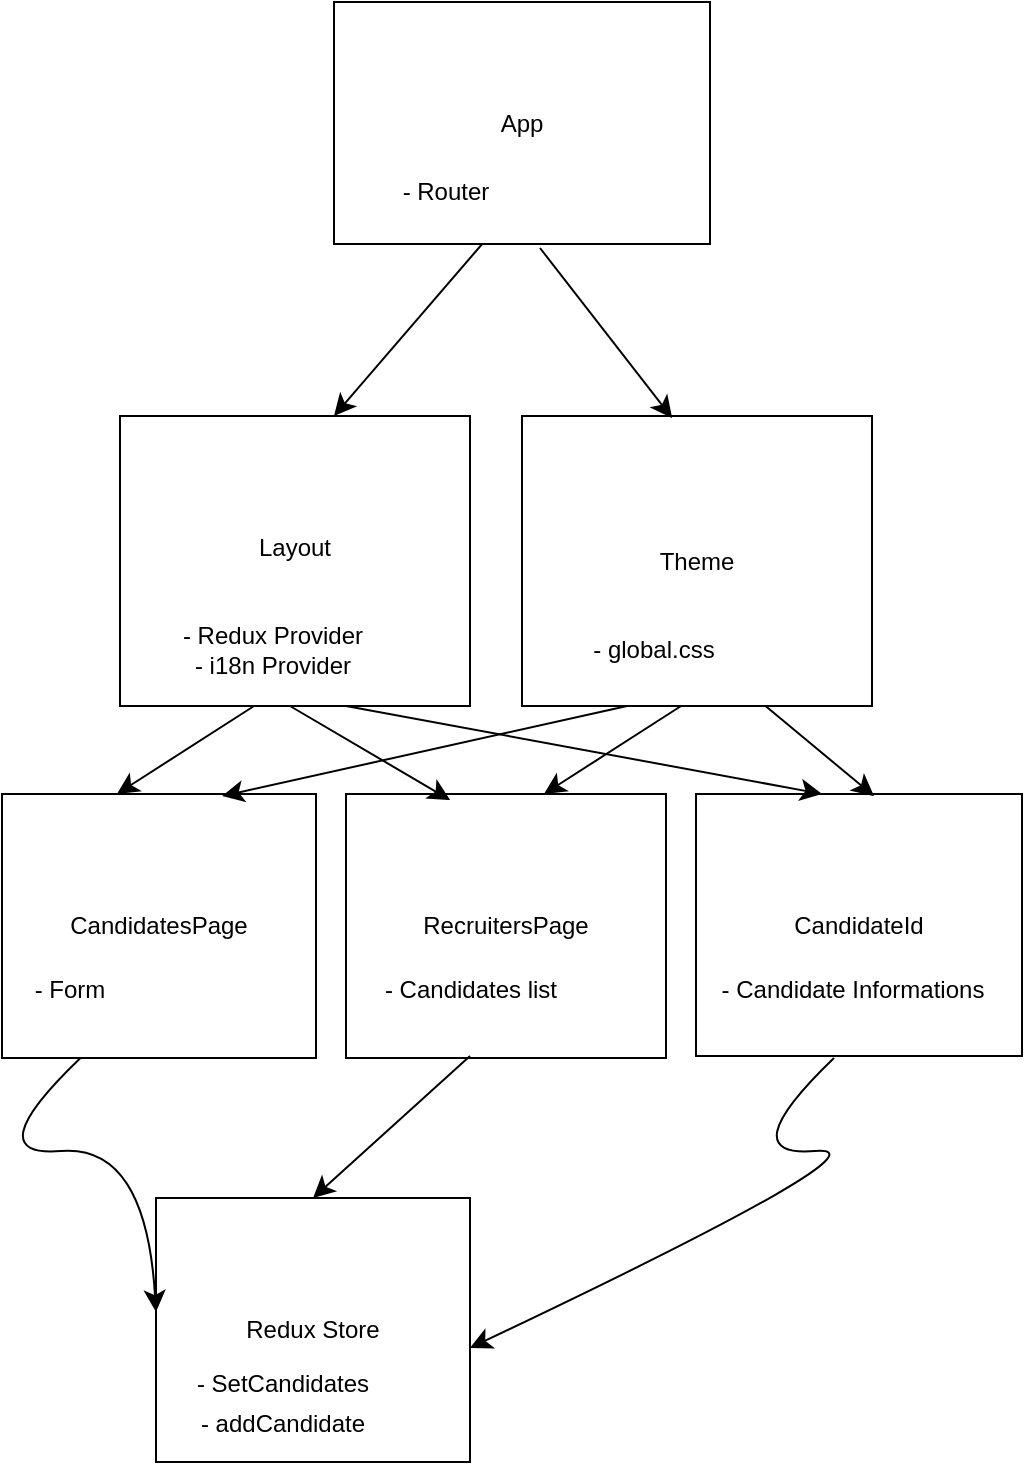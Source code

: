 <mxfile version="26.0.16">
  <diagram name="Page-1" id="jKAgsO_ZvQ79sudGL69J">
    <mxGraphModel dx="1512" dy="1147" grid="0" gridSize="10" guides="1" tooltips="1" connect="1" arrows="1" fold="1" page="0" pageScale="1" pageWidth="827" pageHeight="1169" math="0" shadow="0">
      <root>
        <mxCell id="0" />
        <mxCell id="1" parent="0" />
        <mxCell id="RqW7skZVHyt86GYjT8uR-1" value="App" style="rounded=0;whiteSpace=wrap;html=1;" vertex="1" parent="1">
          <mxGeometry x="-317" y="-248" width="188" height="121" as="geometry" />
        </mxCell>
        <mxCell id="RqW7skZVHyt86GYjT8uR-2" value="Layout&lt;div&gt;&lt;br&gt;&lt;/div&gt;" style="rounded=0;whiteSpace=wrap;html=1;" vertex="1" parent="1">
          <mxGeometry x="-424" y="-41" width="175" height="145" as="geometry" />
        </mxCell>
        <mxCell id="RqW7skZVHyt86GYjT8uR-3" value="CandidatesPage" style="rounded=0;whiteSpace=wrap;html=1;" vertex="1" parent="1">
          <mxGeometry x="-483" y="148" width="157" height="132" as="geometry" />
        </mxCell>
        <mxCell id="RqW7skZVHyt86GYjT8uR-4" value="RecruitersPage" style="rounded=0;whiteSpace=wrap;html=1;" vertex="1" parent="1">
          <mxGeometry x="-311" y="148" width="160" height="132" as="geometry" />
        </mxCell>
        <mxCell id="RqW7skZVHyt86GYjT8uR-5" value="CandidateId" style="rounded=0;whiteSpace=wrap;html=1;" vertex="1" parent="1">
          <mxGeometry x="-136" y="148" width="163" height="131" as="geometry" />
        </mxCell>
        <mxCell id="RqW7skZVHyt86GYjT8uR-6" value="&lt;div style=&quot;font-size: 12px;&quot;&gt;- Redux Provider&lt;/div&gt;&lt;div style=&quot;font-size: 12px;&quot;&gt;&lt;span style=&quot;background-color: transparent; color: light-dark(rgb(0, 0, 0), rgb(255, 255, 255));&quot;&gt;- i18n Provider&lt;/span&gt;&lt;/div&gt;" style="text;strokeColor=none;fillColor=none;html=1;align=center;verticalAlign=middle;whiteSpace=wrap;rounded=0;fontSize=16;" vertex="1" parent="1">
          <mxGeometry x="-415" y="61" width="135" height="30" as="geometry" />
        </mxCell>
        <mxCell id="RqW7skZVHyt86GYjT8uR-8" value="&lt;div style=&quot;font-size: 12px;&quot;&gt;- Form&lt;/div&gt;" style="text;strokeColor=none;fillColor=none;html=1;align=center;verticalAlign=middle;whiteSpace=wrap;rounded=0;fontSize=16;" vertex="1" parent="1">
          <mxGeometry x="-480" y="231" width="62" height="30" as="geometry" />
        </mxCell>
        <mxCell id="RqW7skZVHyt86GYjT8uR-9" value="&lt;div style=&quot;font-size: 12px;&quot;&gt;- Candidates list&lt;/div&gt;" style="text;strokeColor=none;fillColor=none;html=1;align=center;verticalAlign=middle;whiteSpace=wrap;rounded=0;fontSize=16;" vertex="1" parent="1">
          <mxGeometry x="-301" y="231" width="105" height="30" as="geometry" />
        </mxCell>
        <mxCell id="RqW7skZVHyt86GYjT8uR-51" value="&lt;div style=&quot;font-size: 12px;&quot;&gt;- Candidate Informations&lt;/div&gt;" style="text;strokeColor=none;fillColor=none;html=1;align=center;verticalAlign=middle;whiteSpace=wrap;rounded=0;fontSize=16;" vertex="1" parent="1">
          <mxGeometry x="-131" y="231" width="147" height="30" as="geometry" />
        </mxCell>
        <mxCell id="RqW7skZVHyt86GYjT8uR-52" value="&lt;div&gt;Theme&lt;/div&gt;" style="rounded=0;whiteSpace=wrap;html=1;" vertex="1" parent="1">
          <mxGeometry x="-223" y="-41" width="175" height="145" as="geometry" />
        </mxCell>
        <mxCell id="RqW7skZVHyt86GYjT8uR-53" value="&lt;div style=&quot;font-size: 12px;&quot;&gt;- global.css&lt;/div&gt;" style="text;strokeColor=none;fillColor=none;html=1;align=center;verticalAlign=middle;whiteSpace=wrap;rounded=0;fontSize=16;" vertex="1" parent="1">
          <mxGeometry x="-207" y="61" width="100" height="30" as="geometry" />
        </mxCell>
        <mxCell id="RqW7skZVHyt86GYjT8uR-54" value="Redux Store" style="rounded=0;whiteSpace=wrap;html=1;" vertex="1" parent="1">
          <mxGeometry x="-406" y="350" width="157" height="132" as="geometry" />
        </mxCell>
        <mxCell id="RqW7skZVHyt86GYjT8uR-55" value="&lt;div style=&quot;font-size: 12px;&quot;&gt;- SetCandidates&lt;/div&gt;" style="text;strokeColor=none;fillColor=none;html=1;align=center;verticalAlign=middle;whiteSpace=wrap;rounded=0;fontSize=16;" vertex="1" parent="1">
          <mxGeometry x="-399" y="434" width="113" height="18" as="geometry" />
        </mxCell>
        <mxCell id="RqW7skZVHyt86GYjT8uR-56" value="&lt;div style=&quot;font-size: 12px;&quot;&gt;- addCandidate&lt;/div&gt;" style="text;strokeColor=none;fillColor=none;html=1;align=center;verticalAlign=middle;whiteSpace=wrap;rounded=0;fontSize=16;" vertex="1" parent="1">
          <mxGeometry x="-399" y="454" width="113" height="18" as="geometry" />
        </mxCell>
        <mxCell id="RqW7skZVHyt86GYjT8uR-61" value="" style="endArrow=classic;html=1;rounded=0;fontSize=12;startSize=8;endSize=8;curved=1;entryX=0.36;entryY=0;entryDx=0;entryDy=0;entryPerimeter=0;exitX=0.16;exitY=1;exitDx=0;exitDy=0;exitPerimeter=0;" edge="1" parent="1">
          <mxGeometry width="50" height="50" relative="1" as="geometry">
            <mxPoint x="-242.92" y="-127" as="sourcePoint" />
            <mxPoint x="-317" y="-41" as="targetPoint" />
          </mxGeometry>
        </mxCell>
        <mxCell id="RqW7skZVHyt86GYjT8uR-62" value="" style="endArrow=classic;html=1;rounded=0;fontSize=12;startSize=8;endSize=8;curved=1;entryX=0.429;entryY=0.007;entryDx=0;entryDy=0;entryPerimeter=0;exitX=0.16;exitY=1;exitDx=0;exitDy=0;exitPerimeter=0;" edge="1" parent="1" target="RqW7skZVHyt86GYjT8uR-52">
          <mxGeometry width="50" height="50" relative="1" as="geometry">
            <mxPoint x="-214" y="-125" as="sourcePoint" />
            <mxPoint x="-288" y="-39" as="targetPoint" />
          </mxGeometry>
        </mxCell>
        <mxCell id="RqW7skZVHyt86GYjT8uR-63" value="" style="endArrow=classic;html=1;rounded=0;fontSize=12;startSize=8;endSize=8;curved=1;exitX=0.383;exitY=1;exitDx=0;exitDy=0;exitPerimeter=0;" edge="1" parent="1" source="RqW7skZVHyt86GYjT8uR-2">
          <mxGeometry width="50" height="50" relative="1" as="geometry">
            <mxPoint x="-383.46" y="104" as="sourcePoint" />
            <mxPoint x="-425.54" y="148" as="targetPoint" />
          </mxGeometry>
        </mxCell>
        <mxCell id="RqW7skZVHyt86GYjT8uR-64" value="" style="endArrow=classic;html=1;rounded=0;fontSize=12;startSize=8;endSize=8;curved=1;entryX=0.463;entryY=0.023;entryDx=0;entryDy=0;entryPerimeter=0;exitX=0.16;exitY=1;exitDx=0;exitDy=0;exitPerimeter=0;" edge="1" parent="1">
          <mxGeometry width="50" height="50" relative="1" as="geometry">
            <mxPoint x="-339.0" y="104" as="sourcePoint" />
            <mxPoint x="-258.92" y="151.036" as="targetPoint" />
          </mxGeometry>
        </mxCell>
        <mxCell id="RqW7skZVHyt86GYjT8uR-65" value="" style="endArrow=classic;html=1;rounded=0;fontSize=12;startSize=8;endSize=8;curved=1;entryX=0.387;entryY=0;entryDx=0;entryDy=0;entryPerimeter=0;exitX=0.16;exitY=1;exitDx=0;exitDy=0;exitPerimeter=0;" edge="1" parent="1" target="RqW7skZVHyt86GYjT8uR-5">
          <mxGeometry width="50" height="50" relative="1" as="geometry">
            <mxPoint x="-311.0" y="104" as="sourcePoint" />
            <mxPoint x="-117.118" y="149.048" as="targetPoint" />
          </mxGeometry>
        </mxCell>
        <mxCell id="RqW7skZVHyt86GYjT8uR-66" value="" style="endArrow=classic;html=1;rounded=0;fontSize=12;startSize=8;endSize=8;curved=1;exitX=0.383;exitY=1;exitDx=0;exitDy=0;exitPerimeter=0;entryX=0.701;entryY=0.008;entryDx=0;entryDy=0;entryPerimeter=0;" edge="1" parent="1" target="RqW7skZVHyt86GYjT8uR-3">
          <mxGeometry width="50" height="50" relative="1" as="geometry">
            <mxPoint x="-170.46" y="104" as="sourcePoint" />
            <mxPoint x="-239.0" y="148" as="targetPoint" />
          </mxGeometry>
        </mxCell>
        <mxCell id="RqW7skZVHyt86GYjT8uR-67" value="" style="endArrow=classic;html=1;rounded=0;fontSize=12;startSize=8;endSize=8;curved=1;exitX=0.383;exitY=1;exitDx=0;exitDy=0;exitPerimeter=0;" edge="1" parent="1">
          <mxGeometry width="50" height="50" relative="1" as="geometry">
            <mxPoint x="-143.46" y="104" as="sourcePoint" />
            <mxPoint x="-212.0" y="148" as="targetPoint" />
          </mxGeometry>
        </mxCell>
        <mxCell id="RqW7skZVHyt86GYjT8uR-68" value="" style="endArrow=classic;html=1;rounded=0;fontSize=12;startSize=8;endSize=8;curved=1;exitX=0.383;exitY=1;exitDx=0;exitDy=0;exitPerimeter=0;entryX=0.546;entryY=0.008;entryDx=0;entryDy=0;entryPerimeter=0;" edge="1" parent="1" target="RqW7skZVHyt86GYjT8uR-5">
          <mxGeometry width="50" height="50" relative="1" as="geometry">
            <mxPoint x="-101.23" y="104" as="sourcePoint" />
            <mxPoint x="-169.77" y="148" as="targetPoint" />
          </mxGeometry>
        </mxCell>
        <mxCell id="RqW7skZVHyt86GYjT8uR-69" value="" style="curved=1;endArrow=classic;html=1;rounded=0;fontSize=12;startSize=8;endSize=8;entryX=0;entryY=0.432;entryDx=0;entryDy=0;entryPerimeter=0;exitX=0.25;exitY=1;exitDx=0;exitDy=0;" edge="1" parent="1" source="RqW7skZVHyt86GYjT8uR-3" target="RqW7skZVHyt86GYjT8uR-54">
          <mxGeometry width="50" height="50" relative="1" as="geometry">
            <mxPoint x="-546" y="330" as="sourcePoint" />
            <mxPoint x="-496" y="280" as="targetPoint" />
            <Array as="points">
              <mxPoint x="-496" y="330" />
              <mxPoint x="-411" y="323" />
            </Array>
          </mxGeometry>
        </mxCell>
        <mxCell id="RqW7skZVHyt86GYjT8uR-71" value="" style="endArrow=classic;html=1;rounded=0;fontSize=12;startSize=8;endSize=8;curved=1;entryX=0.5;entryY=0;entryDx=0;entryDy=0;exitX=0.16;exitY=1;exitDx=0;exitDy=0;exitPerimeter=0;" edge="1" parent="1" target="RqW7skZVHyt86GYjT8uR-54">
          <mxGeometry width="50" height="50" relative="1" as="geometry">
            <mxPoint x="-249.0" y="279" as="sourcePoint" />
            <mxPoint x="-323.08" y="365" as="targetPoint" />
          </mxGeometry>
        </mxCell>
        <mxCell id="RqW7skZVHyt86GYjT8uR-73" value="" style="curved=1;endArrow=classic;html=1;rounded=0;fontSize=12;startSize=8;endSize=8;entryX=1;entryY=0.568;entryDx=0;entryDy=0;entryPerimeter=0;exitX=0.25;exitY=1;exitDx=0;exitDy=0;" edge="1" parent="1" target="RqW7skZVHyt86GYjT8uR-54">
          <mxGeometry width="50" height="50" relative="1" as="geometry">
            <mxPoint x="-67" y="280" as="sourcePoint" />
            <mxPoint x="-29" y="407" as="targetPoint" />
            <Array as="points">
              <mxPoint x="-119" y="330" />
              <mxPoint x="-34" y="323" />
            </Array>
          </mxGeometry>
        </mxCell>
        <mxCell id="RqW7skZVHyt86GYjT8uR-74" value="&lt;div style=&quot;font-size: 12px;&quot;&gt;- Router&lt;/div&gt;" style="text;strokeColor=none;fillColor=none;html=1;align=center;verticalAlign=middle;whiteSpace=wrap;rounded=0;fontSize=16;" vertex="1" parent="1">
          <mxGeometry x="-311" y="-168" width="100" height="30" as="geometry" />
        </mxCell>
      </root>
    </mxGraphModel>
  </diagram>
</mxfile>
